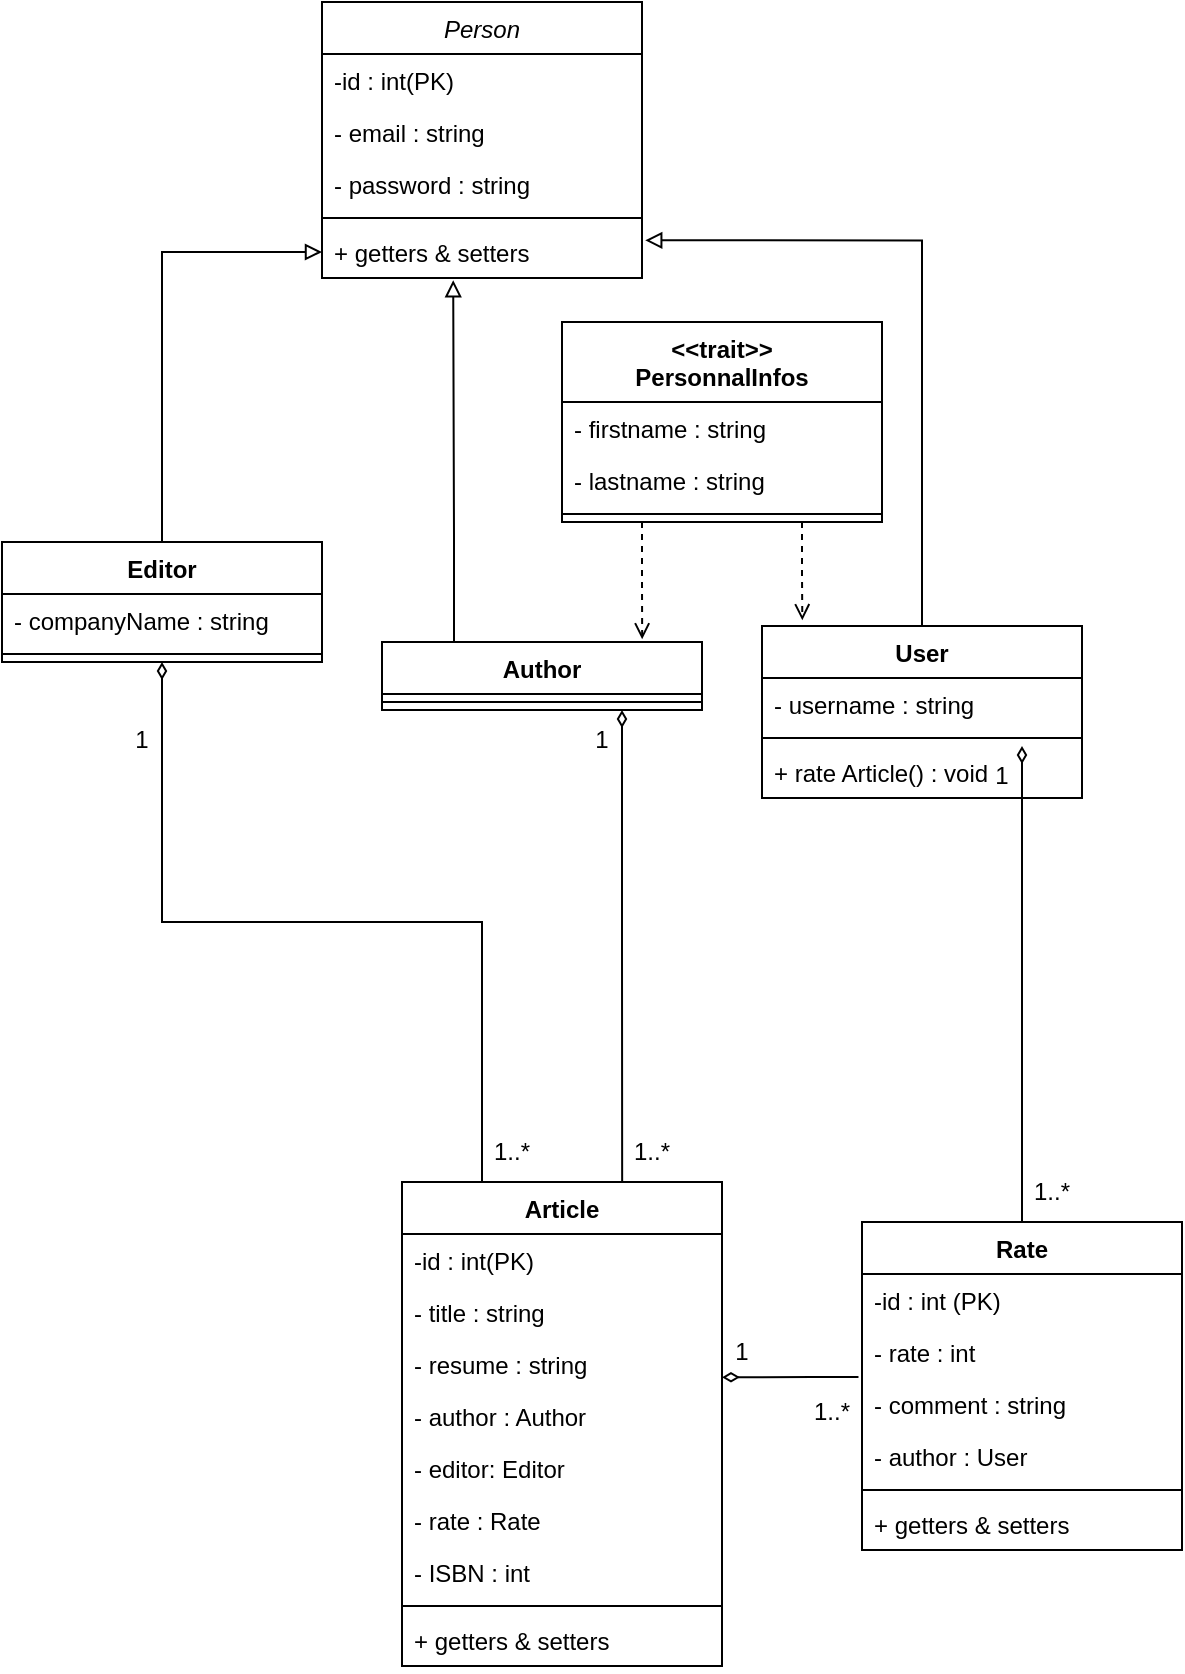 <mxfile version="16.0.2" type="device"><diagram id="C5RBs43oDa-KdzZeNtuy" name="Page-1"><mxGraphModel dx="760" dy="438" grid="1" gridSize="10" guides="1" tooltips="1" connect="1" arrows="1" fold="1" page="1" pageScale="1" pageWidth="827" pageHeight="1169" math="0" shadow="0"><root><mxCell id="WIyWlLk6GJQsqaUBKTNV-0"/><mxCell id="WIyWlLk6GJQsqaUBKTNV-1" parent="WIyWlLk6GJQsqaUBKTNV-0"/><mxCell id="PJGn0K_Kehk2TnHUlDLE-46" style="edgeStyle=orthogonalEdgeStyle;rounded=0;orthogonalLoop=1;jettySize=auto;html=1;exitX=0.25;exitY=0;exitDx=0;exitDy=0;endArrow=diamondThin;endFill=0;entryX=0.5;entryY=1;entryDx=0;entryDy=0;" edge="1" parent="WIyWlLk6GJQsqaUBKTNV-1" source="PJGn0K_Kehk2TnHUlDLE-0" target="PJGn0K_Kehk2TnHUlDLE-32"><mxGeometry relative="1" as="geometry"><mxPoint x="290" y="370" as="targetPoint"/></mxGeometry></mxCell><mxCell id="PJGn0K_Kehk2TnHUlDLE-0" value="Article" style="swimlane;fontStyle=1;align=center;verticalAlign=top;childLayout=stackLayout;horizontal=1;startSize=26;horizontalStack=0;resizeParent=1;resizeParentMax=0;resizeLast=0;collapsible=1;marginBottom=0;" vertex="1" parent="WIyWlLk6GJQsqaUBKTNV-1"><mxGeometry x="410" y="600" width="160" height="242" as="geometry"/></mxCell><mxCell id="PJGn0K_Kehk2TnHUlDLE-1" value="-id : int(PK)" style="text;strokeColor=none;fillColor=none;align=left;verticalAlign=top;spacingLeft=4;spacingRight=4;overflow=hidden;rotatable=0;points=[[0,0.5],[1,0.5]];portConstraint=eastwest;" vertex="1" parent="PJGn0K_Kehk2TnHUlDLE-0"><mxGeometry y="26" width="160" height="26" as="geometry"/></mxCell><mxCell id="PJGn0K_Kehk2TnHUlDLE-5" value="- title : string" style="text;strokeColor=none;fillColor=none;align=left;verticalAlign=top;spacingLeft=4;spacingRight=4;overflow=hidden;rotatable=0;points=[[0,0.5],[1,0.5]];portConstraint=eastwest;" vertex="1" parent="PJGn0K_Kehk2TnHUlDLE-0"><mxGeometry y="52" width="160" height="26" as="geometry"/></mxCell><mxCell id="PJGn0K_Kehk2TnHUlDLE-6" value="- resume : string" style="text;strokeColor=none;fillColor=none;align=left;verticalAlign=top;spacingLeft=4;spacingRight=4;overflow=hidden;rotatable=0;points=[[0,0.5],[1,0.5]];portConstraint=eastwest;" vertex="1" parent="PJGn0K_Kehk2TnHUlDLE-0"><mxGeometry y="78" width="160" height="26" as="geometry"/></mxCell><mxCell id="PJGn0K_Kehk2TnHUlDLE-7" value="- author : Author" style="text;strokeColor=none;fillColor=none;align=left;verticalAlign=top;spacingLeft=4;spacingRight=4;overflow=hidden;rotatable=0;points=[[0,0.5],[1,0.5]];portConstraint=eastwest;" vertex="1" parent="PJGn0K_Kehk2TnHUlDLE-0"><mxGeometry y="104" width="160" height="26" as="geometry"/></mxCell><mxCell id="PJGn0K_Kehk2TnHUlDLE-17" value="- editor: Editor" style="text;strokeColor=none;fillColor=none;align=left;verticalAlign=top;spacingLeft=4;spacingRight=4;overflow=hidden;rotatable=0;points=[[0,0.5],[1,0.5]];portConstraint=eastwest;" vertex="1" parent="PJGn0K_Kehk2TnHUlDLE-0"><mxGeometry y="130" width="160" height="26" as="geometry"/></mxCell><mxCell id="PJGn0K_Kehk2TnHUlDLE-8" value="- rate : Rate" style="text;strokeColor=none;fillColor=none;align=left;verticalAlign=top;spacingLeft=4;spacingRight=4;overflow=hidden;rotatable=0;points=[[0,0.5],[1,0.5]];portConstraint=eastwest;" vertex="1" parent="PJGn0K_Kehk2TnHUlDLE-0"><mxGeometry y="156" width="160" height="26" as="geometry"/></mxCell><mxCell id="PJGn0K_Kehk2TnHUlDLE-9" value="- ISBN : int" style="text;strokeColor=none;fillColor=none;align=left;verticalAlign=top;spacingLeft=4;spacingRight=4;overflow=hidden;rotatable=0;points=[[0,0.5],[1,0.5]];portConstraint=eastwest;" vertex="1" parent="PJGn0K_Kehk2TnHUlDLE-0"><mxGeometry y="182" width="160" height="26" as="geometry"/></mxCell><mxCell id="PJGn0K_Kehk2TnHUlDLE-2" value="" style="line;strokeWidth=1;fillColor=none;align=left;verticalAlign=middle;spacingTop=-1;spacingLeft=3;spacingRight=3;rotatable=0;labelPosition=right;points=[];portConstraint=eastwest;" vertex="1" parent="PJGn0K_Kehk2TnHUlDLE-0"><mxGeometry y="208" width="160" height="8" as="geometry"/></mxCell><mxCell id="PJGn0K_Kehk2TnHUlDLE-3" value="+ getters &amp; setters" style="text;strokeColor=none;fillColor=none;align=left;verticalAlign=top;spacingLeft=4;spacingRight=4;overflow=hidden;rotatable=0;points=[[0,0.5],[1,0.5]];portConstraint=eastwest;" vertex="1" parent="PJGn0K_Kehk2TnHUlDLE-0"><mxGeometry y="216" width="160" height="26" as="geometry"/></mxCell><mxCell id="PJGn0K_Kehk2TnHUlDLE-54" style="edgeStyle=orthogonalEdgeStyle;rounded=0;orthogonalLoop=1;jettySize=auto;html=1;exitX=0.5;exitY=0;exitDx=0;exitDy=0;entryX=1;entryY=0;entryDx=0;entryDy=0;endArrow=diamondThin;endFill=0;" edge="1" parent="WIyWlLk6GJQsqaUBKTNV-1" source="PJGn0K_Kehk2TnHUlDLE-11" target="PJGn0K_Kehk2TnHUlDLE-56"><mxGeometry relative="1" as="geometry"><Array as="points"><mxPoint x="720" y="460"/><mxPoint x="720" y="460"/></Array></mxGeometry></mxCell><mxCell id="PJGn0K_Kehk2TnHUlDLE-11" value="Rate" style="swimlane;fontStyle=1;align=center;verticalAlign=top;childLayout=stackLayout;horizontal=1;startSize=26;horizontalStack=0;resizeParent=1;resizeParentMax=0;resizeLast=0;collapsible=1;marginBottom=0;" vertex="1" parent="WIyWlLk6GJQsqaUBKTNV-1"><mxGeometry x="640" y="620" width="160" height="164" as="geometry"/></mxCell><mxCell id="PJGn0K_Kehk2TnHUlDLE-12" value="-id : int (PK)" style="text;strokeColor=none;fillColor=none;align=left;verticalAlign=top;spacingLeft=4;spacingRight=4;overflow=hidden;rotatable=0;points=[[0,0.5],[1,0.5]];portConstraint=eastwest;" vertex="1" parent="PJGn0K_Kehk2TnHUlDLE-11"><mxGeometry y="26" width="160" height="26" as="geometry"/></mxCell><mxCell id="PJGn0K_Kehk2TnHUlDLE-15" value="- rate : int" style="text;strokeColor=none;fillColor=none;align=left;verticalAlign=top;spacingLeft=4;spacingRight=4;overflow=hidden;rotatable=0;points=[[0,0.5],[1,0.5]];portConstraint=eastwest;" vertex="1" parent="PJGn0K_Kehk2TnHUlDLE-11"><mxGeometry y="52" width="160" height="26" as="geometry"/></mxCell><mxCell id="PJGn0K_Kehk2TnHUlDLE-16" value="- comment : string" style="text;strokeColor=none;fillColor=none;align=left;verticalAlign=top;spacingLeft=4;spacingRight=4;overflow=hidden;rotatable=0;points=[[0,0.5],[1,0.5]];portConstraint=eastwest;" vertex="1" parent="PJGn0K_Kehk2TnHUlDLE-11"><mxGeometry y="78" width="160" height="26" as="geometry"/></mxCell><mxCell id="PJGn0K_Kehk2TnHUlDLE-57" value="- author : User" style="text;strokeColor=none;fillColor=none;align=left;verticalAlign=top;spacingLeft=4;spacingRight=4;overflow=hidden;rotatable=0;points=[[0,0.5],[1,0.5]];portConstraint=eastwest;" vertex="1" parent="PJGn0K_Kehk2TnHUlDLE-11"><mxGeometry y="104" width="160" height="26" as="geometry"/></mxCell><mxCell id="PJGn0K_Kehk2TnHUlDLE-13" value="" style="line;strokeWidth=1;fillColor=none;align=left;verticalAlign=middle;spacingTop=-1;spacingLeft=3;spacingRight=3;rotatable=0;labelPosition=right;points=[];portConstraint=eastwest;" vertex="1" parent="PJGn0K_Kehk2TnHUlDLE-11"><mxGeometry y="130" width="160" height="8" as="geometry"/></mxCell><mxCell id="PJGn0K_Kehk2TnHUlDLE-18" value="+ getters &amp; setters" style="text;strokeColor=none;fillColor=none;align=left;verticalAlign=top;spacingLeft=4;spacingRight=4;overflow=hidden;rotatable=0;points=[[0,0.5],[1,0.5]];portConstraint=eastwest;" vertex="1" parent="PJGn0K_Kehk2TnHUlDLE-11"><mxGeometry y="138" width="160" height="26" as="geometry"/></mxCell><mxCell id="PJGn0K_Kehk2TnHUlDLE-19" style="edgeStyle=orthogonalEdgeStyle;rounded=0;orthogonalLoop=1;jettySize=auto;html=1;exitX=-0.011;exitY=-0.021;exitDx=0;exitDy=0;entryX=0;entryY=0.922;entryDx=0;entryDy=0;endArrow=diamondThin;endFill=0;exitPerimeter=0;entryPerimeter=0;" edge="1" parent="WIyWlLk6GJQsqaUBKTNV-1" source="PJGn0K_Kehk2TnHUlDLE-16" target="PJGn0K_Kehk2TnHUlDLE-21"><mxGeometry relative="1" as="geometry"><Array as="points"><mxPoint x="615" y="698"/></Array></mxGeometry></mxCell><mxCell id="PJGn0K_Kehk2TnHUlDLE-20" value="1..*" style="text;html=1;strokeColor=none;fillColor=none;align=center;verticalAlign=middle;whiteSpace=wrap;rounded=0;" vertex="1" parent="WIyWlLk6GJQsqaUBKTNV-1"><mxGeometry x="610" y="700" width="30" height="30" as="geometry"/></mxCell><mxCell id="PJGn0K_Kehk2TnHUlDLE-21" value="1" style="text;html=1;strokeColor=none;fillColor=none;align=center;verticalAlign=middle;whiteSpace=wrap;rounded=0;" vertex="1" parent="WIyWlLk6GJQsqaUBKTNV-1"><mxGeometry x="570" y="670" width="20" height="30" as="geometry"/></mxCell><mxCell id="PJGn0K_Kehk2TnHUlDLE-22" value="Person" style="swimlane;fontStyle=2;align=center;verticalAlign=top;childLayout=stackLayout;horizontal=1;startSize=26;horizontalStack=0;resizeParent=1;resizeParentMax=0;resizeLast=0;collapsible=1;marginBottom=0;" vertex="1" parent="WIyWlLk6GJQsqaUBKTNV-1"><mxGeometry x="370" y="10" width="160" height="138" as="geometry"/></mxCell><mxCell id="PJGn0K_Kehk2TnHUlDLE-26" value="-id : int(PK)" style="text;strokeColor=none;fillColor=none;align=left;verticalAlign=top;spacingLeft=4;spacingRight=4;overflow=hidden;rotatable=0;points=[[0,0.5],[1,0.5]];portConstraint=eastwest;" vertex="1" parent="PJGn0K_Kehk2TnHUlDLE-22"><mxGeometry y="26" width="160" height="26" as="geometry"/></mxCell><mxCell id="PJGn0K_Kehk2TnHUlDLE-30" value="- email : string" style="text;strokeColor=none;fillColor=none;align=left;verticalAlign=top;spacingLeft=4;spacingRight=4;overflow=hidden;rotatable=0;points=[[0,0.5],[1,0.5]];portConstraint=eastwest;" vertex="1" parent="PJGn0K_Kehk2TnHUlDLE-22"><mxGeometry y="52" width="160" height="26" as="geometry"/></mxCell><mxCell id="PJGn0K_Kehk2TnHUlDLE-31" value="- password : string" style="text;strokeColor=none;fillColor=none;align=left;verticalAlign=top;spacingLeft=4;spacingRight=4;overflow=hidden;rotatable=0;points=[[0,0.5],[1,0.5]];portConstraint=eastwest;" vertex="1" parent="PJGn0K_Kehk2TnHUlDLE-22"><mxGeometry y="78" width="160" height="26" as="geometry"/></mxCell><mxCell id="PJGn0K_Kehk2TnHUlDLE-24" value="" style="line;strokeWidth=1;fillColor=none;align=left;verticalAlign=middle;spacingTop=-1;spacingLeft=3;spacingRight=3;rotatable=0;labelPosition=right;points=[];portConstraint=eastwest;" vertex="1" parent="PJGn0K_Kehk2TnHUlDLE-22"><mxGeometry y="104" width="160" height="8" as="geometry"/></mxCell><mxCell id="PJGn0K_Kehk2TnHUlDLE-25" value="+ getters &amp; setters" style="text;strokeColor=none;fillColor=none;align=left;verticalAlign=top;spacingLeft=4;spacingRight=4;overflow=hidden;rotatable=0;points=[[0,0.5],[1,0.5]];portConstraint=eastwest;" vertex="1" parent="PJGn0K_Kehk2TnHUlDLE-22"><mxGeometry y="112" width="160" height="26" as="geometry"/></mxCell><mxCell id="PJGn0K_Kehk2TnHUlDLE-36" style="edgeStyle=orthogonalEdgeStyle;rounded=0;orthogonalLoop=1;jettySize=auto;html=1;exitX=0.5;exitY=0;exitDx=0;exitDy=0;entryX=0;entryY=0.5;entryDx=0;entryDy=0;endArrow=block;endFill=0;" edge="1" parent="WIyWlLk6GJQsqaUBKTNV-1" source="PJGn0K_Kehk2TnHUlDLE-32" target="PJGn0K_Kehk2TnHUlDLE-25"><mxGeometry relative="1" as="geometry"/></mxCell><mxCell id="PJGn0K_Kehk2TnHUlDLE-32" value="Editor" style="swimlane;fontStyle=1;align=center;verticalAlign=top;childLayout=stackLayout;horizontal=1;startSize=26;horizontalStack=0;resizeParent=1;resizeParentMax=0;resizeLast=0;collapsible=1;marginBottom=0;" vertex="1" parent="WIyWlLk6GJQsqaUBKTNV-1"><mxGeometry x="210" y="280" width="160" height="60" as="geometry"/></mxCell><mxCell id="PJGn0K_Kehk2TnHUlDLE-70" value="- companyName : string" style="text;strokeColor=none;fillColor=none;align=left;verticalAlign=top;spacingLeft=4;spacingRight=4;overflow=hidden;rotatable=0;points=[[0,0.5],[1,0.5]];portConstraint=eastwest;" vertex="1" parent="PJGn0K_Kehk2TnHUlDLE-32"><mxGeometry y="26" width="160" height="26" as="geometry"/></mxCell><mxCell id="PJGn0K_Kehk2TnHUlDLE-34" value="" style="line;strokeWidth=1;fillColor=none;align=left;verticalAlign=middle;spacingTop=-1;spacingLeft=3;spacingRight=3;rotatable=0;labelPosition=right;points=[];portConstraint=eastwest;" vertex="1" parent="PJGn0K_Kehk2TnHUlDLE-32"><mxGeometry y="52" width="160" height="8" as="geometry"/></mxCell><mxCell id="PJGn0K_Kehk2TnHUlDLE-39" style="edgeStyle=orthogonalEdgeStyle;rounded=0;orthogonalLoop=1;jettySize=auto;html=1;exitX=0.206;exitY=0.017;exitDx=0;exitDy=0;endArrow=block;endFill=0;entryX=0.41;entryY=1.042;entryDx=0;entryDy=0;entryPerimeter=0;exitPerimeter=0;" edge="1" parent="WIyWlLk6GJQsqaUBKTNV-1" source="PJGn0K_Kehk2TnHUlDLE-37" target="PJGn0K_Kehk2TnHUlDLE-25"><mxGeometry relative="1" as="geometry"><mxPoint x="439.69" y="230.0" as="targetPoint"/><Array as="points"><mxPoint x="436" y="331"/><mxPoint x="436" y="278"/></Array></mxGeometry></mxCell><mxCell id="PJGn0K_Kehk2TnHUlDLE-51" style="edgeStyle=orthogonalEdgeStyle;rounded=0;orthogonalLoop=1;jettySize=auto;html=1;exitX=0.75;exitY=1;exitDx=0;exitDy=0;entryX=0.688;entryY=0;entryDx=0;entryDy=0;entryPerimeter=0;endArrow=none;endFill=0;startArrow=diamondThin;startFill=0;" edge="1" parent="WIyWlLk6GJQsqaUBKTNV-1" source="PJGn0K_Kehk2TnHUlDLE-37" target="PJGn0K_Kehk2TnHUlDLE-0"><mxGeometry relative="1" as="geometry"/></mxCell><mxCell id="PJGn0K_Kehk2TnHUlDLE-37" value="Author" style="swimlane;fontStyle=1;align=center;verticalAlign=top;childLayout=stackLayout;horizontal=1;startSize=26;horizontalStack=0;resizeParent=1;resizeParentMax=0;resizeLast=0;collapsible=1;marginBottom=0;" vertex="1" parent="WIyWlLk6GJQsqaUBKTNV-1"><mxGeometry x="400" y="330" width="160" height="34" as="geometry"/></mxCell><mxCell id="PJGn0K_Kehk2TnHUlDLE-38" value="" style="line;strokeWidth=1;fillColor=none;align=left;verticalAlign=middle;spacingTop=-1;spacingLeft=3;spacingRight=3;rotatable=0;labelPosition=right;points=[];portConstraint=eastwest;" vertex="1" parent="PJGn0K_Kehk2TnHUlDLE-37"><mxGeometry y="26" width="160" height="8" as="geometry"/></mxCell><mxCell id="PJGn0K_Kehk2TnHUlDLE-45" style="edgeStyle=orthogonalEdgeStyle;rounded=0;orthogonalLoop=1;jettySize=auto;html=1;exitX=0.5;exitY=0;exitDx=0;exitDy=0;entryX=1.01;entryY=0.276;entryDx=0;entryDy=0;entryPerimeter=0;endArrow=block;endFill=0;" edge="1" parent="WIyWlLk6GJQsqaUBKTNV-1" source="PJGn0K_Kehk2TnHUlDLE-40" target="PJGn0K_Kehk2TnHUlDLE-25"><mxGeometry relative="1" as="geometry"/></mxCell><mxCell id="PJGn0K_Kehk2TnHUlDLE-40" value="User" style="swimlane;fontStyle=1;align=center;verticalAlign=top;childLayout=stackLayout;horizontal=1;startSize=26;horizontalStack=0;resizeParent=1;resizeParentMax=0;resizeLast=0;collapsible=1;marginBottom=0;" vertex="1" parent="WIyWlLk6GJQsqaUBKTNV-1"><mxGeometry x="590" y="322" width="160" height="86" as="geometry"/></mxCell><mxCell id="PJGn0K_Kehk2TnHUlDLE-72" value="- username : string" style="text;strokeColor=none;fillColor=none;align=left;verticalAlign=top;spacingLeft=4;spacingRight=4;overflow=hidden;rotatable=0;points=[[0,0.5],[1,0.5]];portConstraint=eastwest;" vertex="1" parent="PJGn0K_Kehk2TnHUlDLE-40"><mxGeometry y="26" width="160" height="26" as="geometry"/></mxCell><mxCell id="PJGn0K_Kehk2TnHUlDLE-41" value="" style="line;strokeWidth=1;fillColor=none;align=left;verticalAlign=middle;spacingTop=-1;spacingLeft=3;spacingRight=3;rotatable=0;labelPosition=right;points=[];portConstraint=eastwest;" vertex="1" parent="PJGn0K_Kehk2TnHUlDLE-40"><mxGeometry y="52" width="160" height="8" as="geometry"/></mxCell><mxCell id="PJGn0K_Kehk2TnHUlDLE-44" value="+ rate Article() : void" style="text;strokeColor=none;fillColor=none;align=left;verticalAlign=top;spacingLeft=4;spacingRight=4;overflow=hidden;rotatable=0;points=[[0,0.5],[1,0.5]];portConstraint=eastwest;" vertex="1" parent="PJGn0K_Kehk2TnHUlDLE-40"><mxGeometry y="60" width="160" height="26" as="geometry"/></mxCell><mxCell id="PJGn0K_Kehk2TnHUlDLE-47" value="1" style="text;html=1;strokeColor=none;fillColor=none;align=center;verticalAlign=middle;whiteSpace=wrap;rounded=0;" vertex="1" parent="WIyWlLk6GJQsqaUBKTNV-1"><mxGeometry x="270" y="364" width="20" height="30" as="geometry"/></mxCell><mxCell id="PJGn0K_Kehk2TnHUlDLE-49" value="1..*" style="text;html=1;strokeColor=none;fillColor=none;align=center;verticalAlign=middle;whiteSpace=wrap;rounded=0;" vertex="1" parent="WIyWlLk6GJQsqaUBKTNV-1"><mxGeometry x="450" y="570" width="30" height="30" as="geometry"/></mxCell><mxCell id="PJGn0K_Kehk2TnHUlDLE-52" value="1..*" style="text;html=1;strokeColor=none;fillColor=none;align=center;verticalAlign=middle;whiteSpace=wrap;rounded=0;" vertex="1" parent="WIyWlLk6GJQsqaUBKTNV-1"><mxGeometry x="520" y="570" width="30" height="30" as="geometry"/></mxCell><mxCell id="PJGn0K_Kehk2TnHUlDLE-53" value="1" style="text;html=1;strokeColor=none;fillColor=none;align=center;verticalAlign=middle;whiteSpace=wrap;rounded=0;" vertex="1" parent="WIyWlLk6GJQsqaUBKTNV-1"><mxGeometry x="500" y="364" width="20" height="30" as="geometry"/></mxCell><mxCell id="PJGn0K_Kehk2TnHUlDLE-55" value="1..*" style="text;html=1;strokeColor=none;fillColor=none;align=center;verticalAlign=middle;whiteSpace=wrap;rounded=0;" vertex="1" parent="WIyWlLk6GJQsqaUBKTNV-1"><mxGeometry x="720" y="590" width="30" height="30" as="geometry"/></mxCell><mxCell id="PJGn0K_Kehk2TnHUlDLE-56" value="1" style="text;html=1;strokeColor=none;fillColor=none;align=center;verticalAlign=middle;whiteSpace=wrap;rounded=0;" vertex="1" parent="WIyWlLk6GJQsqaUBKTNV-1"><mxGeometry x="700" y="382" width="20" height="30" as="geometry"/></mxCell><mxCell id="PJGn0K_Kehk2TnHUlDLE-67" style="edgeStyle=orthogonalEdgeStyle;rounded=0;orthogonalLoop=1;jettySize=auto;html=1;exitX=0.25;exitY=1;exitDx=0;exitDy=0;entryX=0.813;entryY=-0.039;entryDx=0;entryDy=0;entryPerimeter=0;startArrow=none;startFill=0;endArrow=open;endFill=0;dashed=1;" edge="1" parent="WIyWlLk6GJQsqaUBKTNV-1" source="PJGn0K_Kehk2TnHUlDLE-60" target="PJGn0K_Kehk2TnHUlDLE-37"><mxGeometry relative="1" as="geometry"/></mxCell><mxCell id="PJGn0K_Kehk2TnHUlDLE-68" style="edgeStyle=orthogonalEdgeStyle;rounded=0;orthogonalLoop=1;jettySize=auto;html=1;exitX=0.75;exitY=1;exitDx=0;exitDy=0;entryX=0.126;entryY=-0.033;entryDx=0;entryDy=0;entryPerimeter=0;startArrow=none;startFill=0;endArrow=open;endFill=0;dashed=1;" edge="1" parent="WIyWlLk6GJQsqaUBKTNV-1" source="PJGn0K_Kehk2TnHUlDLE-60" target="PJGn0K_Kehk2TnHUlDLE-40"><mxGeometry relative="1" as="geometry"/></mxCell><mxCell id="PJGn0K_Kehk2TnHUlDLE-60" value="&lt;&lt;trait&gt;&gt;&#10;PersonnalInfos" style="swimlane;fontStyle=1;align=center;verticalAlign=top;childLayout=stackLayout;horizontal=1;startSize=40;horizontalStack=0;resizeParent=1;resizeParentMax=0;resizeLast=0;collapsible=1;marginBottom=0;" vertex="1" parent="WIyWlLk6GJQsqaUBKTNV-1"><mxGeometry x="490" y="170" width="160" height="100" as="geometry"/></mxCell><mxCell id="PJGn0K_Kehk2TnHUlDLE-64" value="- firstname : string" style="text;strokeColor=none;fillColor=none;align=left;verticalAlign=top;spacingLeft=4;spacingRight=4;overflow=hidden;rotatable=0;points=[[0,0.5],[1,0.5]];portConstraint=eastwest;" vertex="1" parent="PJGn0K_Kehk2TnHUlDLE-60"><mxGeometry y="40" width="160" height="26" as="geometry"/></mxCell><mxCell id="PJGn0K_Kehk2TnHUlDLE-65" value="- lastname : string" style="text;strokeColor=none;fillColor=none;align=left;verticalAlign=top;spacingLeft=4;spacingRight=4;overflow=hidden;rotatable=0;points=[[0,0.5],[1,0.5]];portConstraint=eastwest;" vertex="1" parent="PJGn0K_Kehk2TnHUlDLE-60"><mxGeometry y="66" width="160" height="26" as="geometry"/></mxCell><mxCell id="PJGn0K_Kehk2TnHUlDLE-62" value="" style="line;strokeWidth=1;fillColor=none;align=left;verticalAlign=middle;spacingTop=-1;spacingLeft=3;spacingRight=3;rotatable=0;labelPosition=right;points=[];portConstraint=eastwest;" vertex="1" parent="PJGn0K_Kehk2TnHUlDLE-60"><mxGeometry y="92" width="160" height="8" as="geometry"/></mxCell></root></mxGraphModel></diagram></mxfile>
